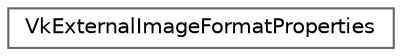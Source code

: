 digraph "类继承关系图"
{
 // LATEX_PDF_SIZE
  bgcolor="transparent";
  edge [fontname=Helvetica,fontsize=10,labelfontname=Helvetica,labelfontsize=10];
  node [fontname=Helvetica,fontsize=10,shape=box,height=0.2,width=0.4];
  rankdir="LR";
  Node0 [id="Node000000",label="VkExternalImageFormatProperties",height=0.2,width=0.4,color="grey40", fillcolor="white", style="filled",URL="$struct_vk_external_image_format_properties.html",tooltip=" "];
}
